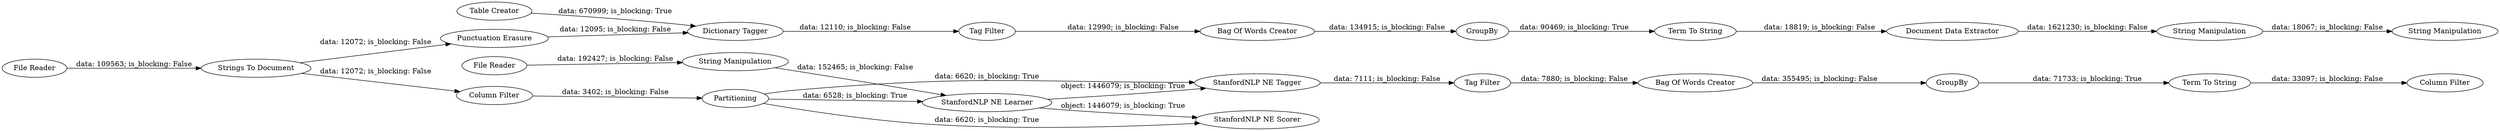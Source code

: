 digraph {
	"-2776877247795475345_50" [label="Dictionary Tagger"]
	"-2776877247795475345_152" [label="File Reader"]
	"-2776877247795475345_150" [label="File Reader"]
	"-2776877247795475345_30" [label="Term To String"]
	"-2776877247795475345_128" [label="Tag Filter"]
	"-2776877247795475345_157" [label="String Manipulation"]
	"-2776877247795475345_10" [label="Table Creator"]
	"-2776877247795475345_153" [label="String Manipulation"]
	"-2776877247795475345_48" [label="Tag Filter"]
	"-2776877247795475345_52" [label="Bag Of Words Creator"]
	"-2776877247795475345_122" [label=GroupBy]
	"-2776877247795475345_143" [label="Strings To Document"]
	"-2776877247795475345_117" [label=Partitioning]
	"-2776877247795475345_120" [label="Bag Of Words Creator"]
	"-2776877247795475345_26" [label=GroupBy]
	"-2776877247795475345_146" [label="StanfordNLP NE Scorer"]
	"-2776877247795475345_126" [label="Column Filter"]
	"-2776877247795475345_8" [label="Punctuation Erasure"]
	"-2776877247795475345_145" [label="StanfordNLP NE Learner"]
	"-2776877247795475345_156" [label="Document Data Extractor"]
	"-2776877247795475345_125" [label="Term To String"]
	"-2776877247795475345_144" [label="Column Filter"]
	"-2776877247795475345_119" [label="StanfordNLP NE Tagger"]
	"-2776877247795475345_158" [label="String Manipulation"]
	"-2776877247795475345_143" -> "-2776877247795475345_144" [label="data: 12072; is_blocking: False"]
	"-2776877247795475345_144" -> "-2776877247795475345_117" [label="data: 3402; is_blocking: False"]
	"-2776877247795475345_122" -> "-2776877247795475345_125" [label="data: 71733; is_blocking: True"]
	"-2776877247795475345_156" -> "-2776877247795475345_157" [label="data: 1621230; is_blocking: False"]
	"-2776877247795475345_50" -> "-2776877247795475345_48" [label="data: 12110; is_blocking: False"]
	"-2776877247795475345_145" -> "-2776877247795475345_146" [label="object: 1446079; is_blocking: True"]
	"-2776877247795475345_117" -> "-2776877247795475345_146" [label="data: 6620; is_blocking: True"]
	"-2776877247795475345_152" -> "-2776877247795475345_153" [label="data: 192427; is_blocking: False"]
	"-2776877247795475345_119" -> "-2776877247795475345_128" [label="data: 7111; is_blocking: False"]
	"-2776877247795475345_150" -> "-2776877247795475345_143" [label="data: 109563; is_blocking: False"]
	"-2776877247795475345_48" -> "-2776877247795475345_52" [label="data: 12990; is_blocking: False"]
	"-2776877247795475345_145" -> "-2776877247795475345_119" [label="object: 1446079; is_blocking: True"]
	"-2776877247795475345_157" -> "-2776877247795475345_158" [label="data: 18067; is_blocking: False"]
	"-2776877247795475345_143" -> "-2776877247795475345_8" [label="data: 12072; is_blocking: False"]
	"-2776877247795475345_26" -> "-2776877247795475345_30" [label="data: 90469; is_blocking: True"]
	"-2776877247795475345_153" -> "-2776877247795475345_145" [label="data: 152465; is_blocking: False"]
	"-2776877247795475345_52" -> "-2776877247795475345_26" [label="data: 134915; is_blocking: False"]
	"-2776877247795475345_10" -> "-2776877247795475345_50" [label="data: 670999; is_blocking: True"]
	"-2776877247795475345_117" -> "-2776877247795475345_145" [label="data: 6528; is_blocking: True"]
	"-2776877247795475345_30" -> "-2776877247795475345_156" [label="data: 18819; is_blocking: False"]
	"-2776877247795475345_8" -> "-2776877247795475345_50" [label="data: 12095; is_blocking: False"]
	"-2776877247795475345_125" -> "-2776877247795475345_126" [label="data: 33097; is_blocking: False"]
	"-2776877247795475345_117" -> "-2776877247795475345_119" [label="data: 6620; is_blocking: True"]
	"-2776877247795475345_128" -> "-2776877247795475345_120" [label="data: 7880; is_blocking: False"]
	"-2776877247795475345_120" -> "-2776877247795475345_122" [label="data: 355495; is_blocking: False"]
	rankdir=LR
}

